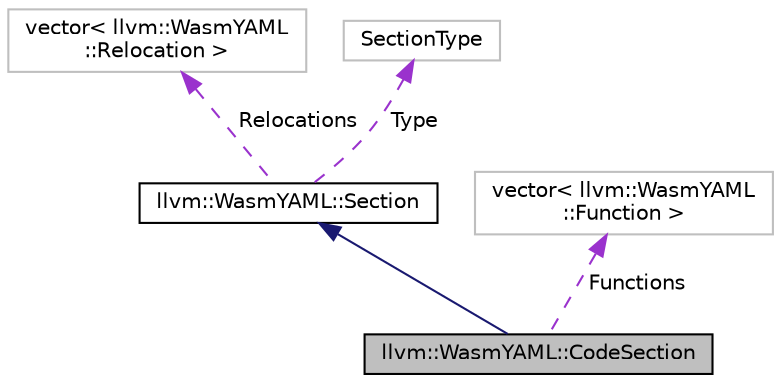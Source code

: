 digraph "llvm::WasmYAML::CodeSection"
{
 // LATEX_PDF_SIZE
  bgcolor="transparent";
  edge [fontname="Helvetica",fontsize="10",labelfontname="Helvetica",labelfontsize="10"];
  node [fontname="Helvetica",fontsize="10",shape=record];
  Node1 [label="llvm::WasmYAML::CodeSection",height=0.2,width=0.4,color="black", fillcolor="grey75", style="filled", fontcolor="black",tooltip=" "];
  Node2 -> Node1 [dir="back",color="midnightblue",fontsize="10",style="solid",fontname="Helvetica"];
  Node2 [label="llvm::WasmYAML::Section",height=0.2,width=0.4,color="black",URL="$structllvm_1_1WasmYAML_1_1Section.html",tooltip=" "];
  Node3 -> Node2 [dir="back",color="darkorchid3",fontsize="10",style="dashed",label=" Relocations" ,fontname="Helvetica"];
  Node3 [label="vector\< llvm::WasmYAML\l::Relocation \>",height=0.2,width=0.4,color="grey75",tooltip=" "];
  Node4 -> Node2 [dir="back",color="darkorchid3",fontsize="10",style="dashed",label=" Type" ,fontname="Helvetica"];
  Node4 [label="SectionType",height=0.2,width=0.4,color="grey75",tooltip=" "];
  Node5 -> Node1 [dir="back",color="darkorchid3",fontsize="10",style="dashed",label=" Functions" ,fontname="Helvetica"];
  Node5 [label="vector\< llvm::WasmYAML\l::Function \>",height=0.2,width=0.4,color="grey75",tooltip=" "];
}
